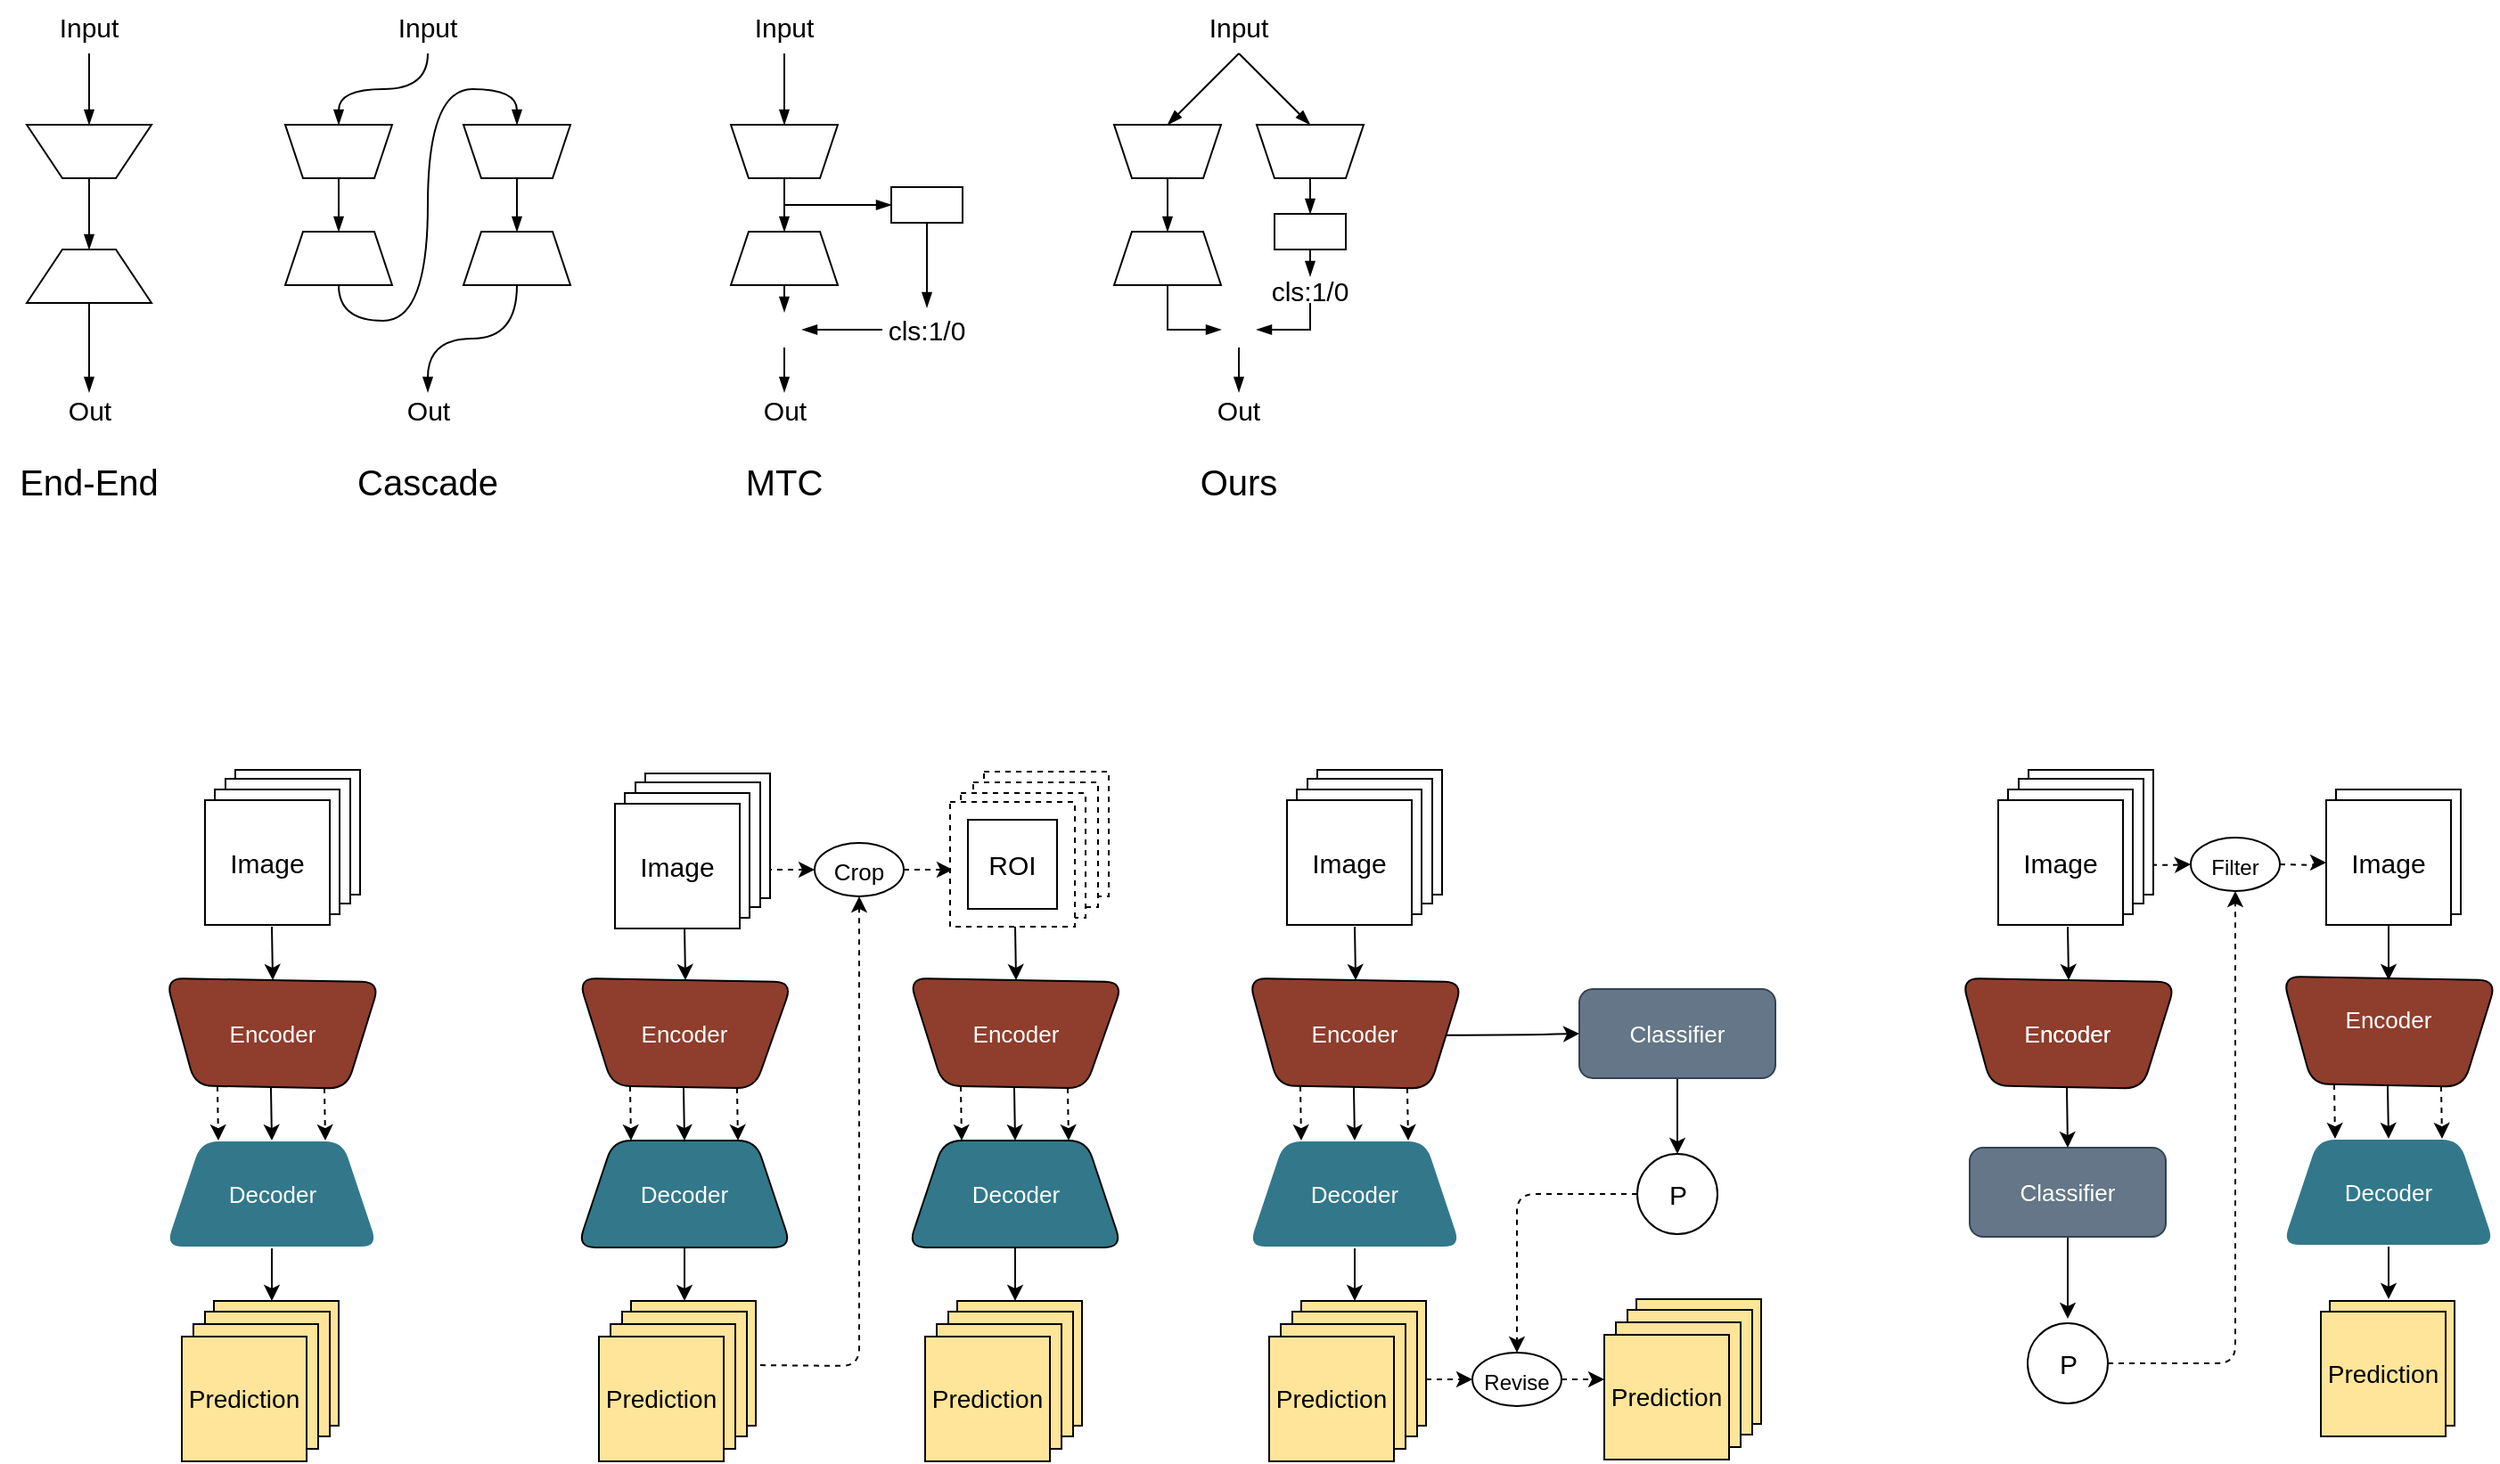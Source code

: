 <mxfile version="20.3.7" type="github">
  <diagram id="eC6o1y3V0MG1QcpFckKx" name="Page-1">
    <mxGraphModel dx="1583" dy="603" grid="1" gridSize="10" guides="1" tooltips="1" connect="1" arrows="1" fold="1" page="1" pageScale="1" pageWidth="827" pageHeight="1169" math="0" shadow="0">
      <root>
        <mxCell id="0" />
        <mxCell id="1" parent="0" />
        <mxCell id="biEdiNN_DH7vA-2YOj9z-54" style="edgeStyle=none;curved=1;rounded=0;orthogonalLoop=1;jettySize=auto;html=1;exitX=0.5;exitY=1;exitDx=0;exitDy=0;entryX=0.5;entryY=1;entryDx=0;entryDy=0;endArrow=blockThin;startSize=6;endSize=6;sourcePerimeterSpacing=8;targetPerimeterSpacing=8;endFill=1;" edge="1" parent="1" source="biEdiNN_DH7vA-2YOj9z-55" target="biEdiNN_DH7vA-2YOj9z-57">
          <mxGeometry relative="1" as="geometry" />
        </mxCell>
        <mxCell id="biEdiNN_DH7vA-2YOj9z-55" value="Input" style="rounded=0;whiteSpace=wrap;html=1;hachureGap=4;pointerEvents=0;fontSize=15;strokeColor=none;fillColor=none;" vertex="1" parent="1">
          <mxGeometry x="105" y="270" width="70" height="30" as="geometry" />
        </mxCell>
        <mxCell id="biEdiNN_DH7vA-2YOj9z-56" style="edgeStyle=none;curved=1;rounded=0;orthogonalLoop=1;jettySize=auto;html=1;exitX=0.5;exitY=0;exitDx=0;exitDy=0;entryX=0.5;entryY=0;entryDx=0;entryDy=0;endArrow=blockThin;endFill=1;startSize=6;endSize=6;sourcePerimeterSpacing=8;targetPerimeterSpacing=8;" edge="1" parent="1" source="biEdiNN_DH7vA-2YOj9z-57" target="biEdiNN_DH7vA-2YOj9z-59">
          <mxGeometry relative="1" as="geometry" />
        </mxCell>
        <mxCell id="biEdiNN_DH7vA-2YOj9z-57" value="" style="shape=trapezoid;perimeter=trapezoidPerimeter;whiteSpace=wrap;html=1;fixedSize=1;hachureGap=4;pointerEvents=0;rotation=-180;" vertex="1" parent="1">
          <mxGeometry x="105" y="340" width="70" height="30" as="geometry" />
        </mxCell>
        <mxCell id="biEdiNN_DH7vA-2YOj9z-58" style="edgeStyle=none;curved=1;rounded=0;orthogonalLoop=1;jettySize=auto;html=1;exitX=0.5;exitY=1;exitDx=0;exitDy=0;entryX=0.5;entryY=0;entryDx=0;entryDy=0;endArrow=blockThin;endFill=1;startSize=6;endSize=6;sourcePerimeterSpacing=8;targetPerimeterSpacing=8;" edge="1" parent="1" source="biEdiNN_DH7vA-2YOj9z-59" target="biEdiNN_DH7vA-2YOj9z-60">
          <mxGeometry relative="1" as="geometry" />
        </mxCell>
        <mxCell id="biEdiNN_DH7vA-2YOj9z-59" value="" style="shape=trapezoid;perimeter=trapezoidPerimeter;whiteSpace=wrap;html=1;fixedSize=1;hachureGap=4;pointerEvents=0;rotation=0;" vertex="1" parent="1">
          <mxGeometry x="105" y="410" width="70" height="30" as="geometry" />
        </mxCell>
        <mxCell id="biEdiNN_DH7vA-2YOj9z-60" value="Out" style="rounded=0;whiteSpace=wrap;html=1;hachureGap=4;pointerEvents=0;fontSize=15;strokeColor=none;fillColor=none;" vertex="1" parent="1">
          <mxGeometry x="112.5" y="490" width="55" height="20" as="geometry" />
        </mxCell>
        <mxCell id="biEdiNN_DH7vA-2YOj9z-61" style="edgeStyle=orthogonalEdgeStyle;curved=1;rounded=0;orthogonalLoop=1;jettySize=auto;html=1;exitX=0.5;exitY=1;exitDx=0;exitDy=0;entryX=0.5;entryY=1;entryDx=0;entryDy=0;endArrow=blockThin;endFill=1;startSize=6;endSize=6;sourcePerimeterSpacing=8;targetPerimeterSpacing=8;" edge="1" parent="1" source="biEdiNN_DH7vA-2YOj9z-62" target="biEdiNN_DH7vA-2YOj9z-100">
          <mxGeometry relative="1" as="geometry">
            <mxPoint x="282.5" y="340" as="targetPoint" />
          </mxGeometry>
        </mxCell>
        <mxCell id="biEdiNN_DH7vA-2YOj9z-62" value="Input" style="rounded=0;whiteSpace=wrap;html=1;hachureGap=4;pointerEvents=0;fontSize=15;fillColor=none;strokeColor=none;" vertex="1" parent="1">
          <mxGeometry x="295" y="270" width="70" height="30" as="geometry" />
        </mxCell>
        <mxCell id="biEdiNN_DH7vA-2YOj9z-63" style="edgeStyle=orthogonalEdgeStyle;rounded=0;orthogonalLoop=1;jettySize=auto;html=1;exitX=0.5;exitY=1;exitDx=0;exitDy=0;entryX=0.5;entryY=1;entryDx=0;entryDy=0;endArrow=blockThin;endFill=1;startSize=6;endSize=6;sourcePerimeterSpacing=8;targetPerimeterSpacing=8;curved=1;" edge="1" parent="1" source="biEdiNN_DH7vA-2YOj9z-101" target="biEdiNN_DH7vA-2YOj9z-103">
          <mxGeometry relative="1" as="geometry">
            <mxPoint x="280" y="430" as="sourcePoint" />
            <mxPoint x="380" y="340" as="targetPoint" />
            <Array as="points">
              <mxPoint x="280" y="450" />
              <mxPoint x="330" y="450" />
              <mxPoint x="330" y="320" />
              <mxPoint x="380" y="320" />
            </Array>
          </mxGeometry>
        </mxCell>
        <mxCell id="biEdiNN_DH7vA-2YOj9z-64" value="Out" style="rounded=0;whiteSpace=wrap;html=1;hachureGap=4;pointerEvents=0;fontSize=15;strokeColor=none;fillColor=none;" vertex="1" parent="1">
          <mxGeometry x="302.5" y="490" width="55" height="20" as="geometry" />
        </mxCell>
        <mxCell id="biEdiNN_DH7vA-2YOj9z-65" style="edgeStyle=none;rounded=0;orthogonalLoop=1;jettySize=auto;html=1;exitX=0.5;exitY=1;exitDx=0;exitDy=0;entryX=0.5;entryY=1;entryDx=0;entryDy=0;fontSize=15;endArrow=blockThin;endFill=1;startSize=6;endSize=6;sourcePerimeterSpacing=8;targetPerimeterSpacing=8;" edge="1" parent="1" source="biEdiNN_DH7vA-2YOj9z-66" target="biEdiNN_DH7vA-2YOj9z-96">
          <mxGeometry relative="1" as="geometry" />
        </mxCell>
        <mxCell id="biEdiNN_DH7vA-2YOj9z-66" value="Input" style="rounded=0;whiteSpace=wrap;html=1;hachureGap=4;pointerEvents=0;fontSize=15;fillColor=none;strokeColor=none;" vertex="1" parent="1">
          <mxGeometry x="495" y="270" width="70" height="30" as="geometry" />
        </mxCell>
        <mxCell id="biEdiNN_DH7vA-2YOj9z-67" value="Out" style="rounded=0;whiteSpace=wrap;html=1;hachureGap=4;pointerEvents=0;fontSize=15;strokeColor=none;fillColor=none;" vertex="1" parent="1">
          <mxGeometry x="507.5" y="490" width="45" height="20" as="geometry" />
        </mxCell>
        <mxCell id="biEdiNN_DH7vA-2YOj9z-68" style="edgeStyle=orthogonalEdgeStyle;rounded=0;orthogonalLoop=1;jettySize=auto;html=1;exitX=0.5;exitY=1;exitDx=0;exitDy=0;entryX=0.5;entryY=0;entryDx=0;entryDy=0;fontSize=15;endArrow=blockThin;endFill=1;startSize=6;endSize=6;sourcePerimeterSpacing=8;targetPerimeterSpacing=8;" edge="1" parent="1" source="biEdiNN_DH7vA-2YOj9z-69" target="biEdiNN_DH7vA-2YOj9z-91">
          <mxGeometry relative="1" as="geometry" />
        </mxCell>
        <mxCell id="biEdiNN_DH7vA-2YOj9z-69" value="" style="rounded=0;whiteSpace=wrap;html=1;hachureGap=4;pointerEvents=0;" vertex="1" parent="1">
          <mxGeometry x="590" y="375" width="40" height="20" as="geometry" />
        </mxCell>
        <mxCell id="biEdiNN_DH7vA-2YOj9z-70" style="rounded=0;orthogonalLoop=1;jettySize=auto;html=1;exitX=0.5;exitY=1;exitDx=0;exitDy=0;entryX=0.5;entryY=1;entryDx=0;entryDy=0;endArrow=blockThin;endFill=1;startSize=6;endSize=6;sourcePerimeterSpacing=8;targetPerimeterSpacing=8;" edge="1" parent="1" source="biEdiNN_DH7vA-2YOj9z-72" target="biEdiNN_DH7vA-2YOj9z-74">
          <mxGeometry relative="1" as="geometry" />
        </mxCell>
        <mxCell id="biEdiNN_DH7vA-2YOj9z-71" style="rounded=0;orthogonalLoop=1;jettySize=auto;html=1;exitX=0.5;exitY=1;exitDx=0;exitDy=0;entryX=0.5;entryY=1;entryDx=0;entryDy=0;endArrow=blockThin;endFill=1;startSize=6;endSize=6;sourcePerimeterSpacing=8;targetPerimeterSpacing=8;" edge="1" parent="1" source="biEdiNN_DH7vA-2YOj9z-72" target="biEdiNN_DH7vA-2YOj9z-78">
          <mxGeometry relative="1" as="geometry" />
        </mxCell>
        <mxCell id="biEdiNN_DH7vA-2YOj9z-72" value="Input" style="rounded=0;whiteSpace=wrap;html=1;hachureGap=4;pointerEvents=0;fontSize=15;fillColor=none;strokeColor=none;" vertex="1" parent="1">
          <mxGeometry x="750" y="270" width="70" height="30" as="geometry" />
        </mxCell>
        <mxCell id="biEdiNN_DH7vA-2YOj9z-73" style="edgeStyle=none;curved=1;rounded=0;orthogonalLoop=1;jettySize=auto;html=1;exitX=0.5;exitY=0;exitDx=0;exitDy=0;entryX=0.5;entryY=0;entryDx=0;entryDy=0;endArrow=blockThin;endFill=1;startSize=6;endSize=6;sourcePerimeterSpacing=8;targetPerimeterSpacing=8;" edge="1" parent="1" source="biEdiNN_DH7vA-2YOj9z-74" target="biEdiNN_DH7vA-2YOj9z-76">
          <mxGeometry relative="1" as="geometry" />
        </mxCell>
        <mxCell id="biEdiNN_DH7vA-2YOj9z-74" value="" style="shape=trapezoid;perimeter=trapezoidPerimeter;whiteSpace=wrap;html=1;fixedSize=1;hachureGap=4;pointerEvents=0;rotation=-180;size=10;" vertex="1" parent="1">
          <mxGeometry x="715" y="340" width="60" height="30" as="geometry" />
        </mxCell>
        <mxCell id="biEdiNN_DH7vA-2YOj9z-75" style="edgeStyle=orthogonalEdgeStyle;rounded=0;orthogonalLoop=1;jettySize=auto;html=1;exitX=0.5;exitY=1;exitDx=0;exitDy=0;entryX=0;entryY=0.5;entryDx=0;entryDy=0;endArrow=blockThin;endFill=1;startSize=6;endSize=6;sourcePerimeterSpacing=8;targetPerimeterSpacing=8;" edge="1" parent="1" source="biEdiNN_DH7vA-2YOj9z-76">
          <mxGeometry relative="1" as="geometry">
            <Array as="points">
              <mxPoint x="745" y="455" />
            </Array>
            <mxPoint x="775" y="455" as="targetPoint" />
          </mxGeometry>
        </mxCell>
        <mxCell id="biEdiNN_DH7vA-2YOj9z-76" value="" style="shape=trapezoid;perimeter=trapezoidPerimeter;whiteSpace=wrap;html=1;fixedSize=1;hachureGap=4;pointerEvents=0;rotation=0;size=10;" vertex="1" parent="1">
          <mxGeometry x="715" y="400" width="60" height="30" as="geometry" />
        </mxCell>
        <mxCell id="biEdiNN_DH7vA-2YOj9z-77" style="edgeStyle=orthogonalEdgeStyle;curved=1;rounded=0;orthogonalLoop=1;jettySize=auto;html=1;exitX=0.5;exitY=0;exitDx=0;exitDy=0;entryX=0.5;entryY=0;entryDx=0;entryDy=0;endArrow=blockThin;endFill=1;startSize=6;endSize=6;sourcePerimeterSpacing=8;targetPerimeterSpacing=8;" edge="1" parent="1" source="biEdiNN_DH7vA-2YOj9z-78" target="biEdiNN_DH7vA-2YOj9z-82">
          <mxGeometry relative="1" as="geometry" />
        </mxCell>
        <mxCell id="biEdiNN_DH7vA-2YOj9z-78" value="" style="shape=trapezoid;perimeter=trapezoidPerimeter;whiteSpace=wrap;html=1;fixedSize=1;hachureGap=4;pointerEvents=0;rotation=-180;size=10;" vertex="1" parent="1">
          <mxGeometry x="795" y="340" width="60" height="30" as="geometry" />
        </mxCell>
        <mxCell id="biEdiNN_DH7vA-2YOj9z-79" style="edgeStyle=orthogonalEdgeStyle;rounded=0;orthogonalLoop=1;jettySize=auto;html=1;exitX=0.5;exitY=1;exitDx=0;exitDy=0;entryX=0.5;entryY=0;entryDx=0;entryDy=0;endArrow=blockThin;endFill=1;startSize=6;endSize=6;sourcePerimeterSpacing=8;targetPerimeterSpacing=8;" edge="1" parent="1" target="biEdiNN_DH7vA-2YOj9z-67">
          <mxGeometry relative="1" as="geometry">
            <mxPoint x="530" y="465" as="sourcePoint" />
          </mxGeometry>
        </mxCell>
        <mxCell id="biEdiNN_DH7vA-2YOj9z-81" style="edgeStyle=orthogonalEdgeStyle;rounded=0;orthogonalLoop=1;jettySize=auto;html=1;exitX=0.5;exitY=1;exitDx=0;exitDy=0;entryX=0.5;entryY=0;entryDx=0;entryDy=0;fontSize=15;endArrow=blockThin;endFill=1;startSize=6;endSize=6;sourcePerimeterSpacing=8;targetPerimeterSpacing=8;" edge="1" parent="1" source="biEdiNN_DH7vA-2YOj9z-82" target="biEdiNN_DH7vA-2YOj9z-93">
          <mxGeometry relative="1" as="geometry" />
        </mxCell>
        <mxCell id="biEdiNN_DH7vA-2YOj9z-82" value="" style="rounded=0;whiteSpace=wrap;html=1;hachureGap=4;pointerEvents=0;" vertex="1" parent="1">
          <mxGeometry x="805" y="390" width="40" height="20" as="geometry" />
        </mxCell>
        <mxCell id="biEdiNN_DH7vA-2YOj9z-83" value="&lt;font style=&quot;font-size: 15px&quot;&gt;Out&lt;/font&gt;" style="rounded=0;whiteSpace=wrap;html=1;hachureGap=4;pointerEvents=0;strokeColor=none;fillColor=none;" vertex="1" parent="1">
          <mxGeometry x="760" y="490" width="50" height="20" as="geometry" />
        </mxCell>
        <mxCell id="biEdiNN_DH7vA-2YOj9z-84" style="edgeStyle=orthogonalEdgeStyle;rounded=0;orthogonalLoop=1;jettySize=auto;html=1;exitX=0.5;exitY=1;exitDx=0;exitDy=0;entryX=0.5;entryY=0;entryDx=0;entryDy=0;endArrow=blockThin;endFill=1;startSize=6;endSize=6;sourcePerimeterSpacing=8;targetPerimeterSpacing=8;" edge="1" parent="1" target="biEdiNN_DH7vA-2YOj9z-83">
          <mxGeometry relative="1" as="geometry">
            <mxPoint x="785" y="465" as="sourcePoint" />
          </mxGeometry>
        </mxCell>
        <mxCell id="biEdiNN_DH7vA-2YOj9z-86" value="Cascade" style="rounded=0;whiteSpace=wrap;html=1;hachureGap=4;pointerEvents=0;fontSize=20;align=center;verticalAlign=middle;fillColor=none;strokeColor=none;" vertex="1" parent="1">
          <mxGeometry x="280" y="530" width="100" height="20" as="geometry" />
        </mxCell>
        <mxCell id="biEdiNN_DH7vA-2YOj9z-87" value="End-End" style="rounded=0;whiteSpace=wrap;html=1;hachureGap=4;pointerEvents=0;fontSize=20;align=center;verticalAlign=middle;fillColor=none;strokeColor=none;" vertex="1" parent="1">
          <mxGeometry x="90" y="530" width="100" height="20" as="geometry" />
        </mxCell>
        <mxCell id="biEdiNN_DH7vA-2YOj9z-88" value="Ours" style="rounded=0;whiteSpace=wrap;html=1;hachureGap=4;pointerEvents=0;fontSize=20;align=center;verticalAlign=middle;fillColor=none;strokeColor=none;" vertex="1" parent="1">
          <mxGeometry x="735" y="530" width="100" height="20" as="geometry" />
        </mxCell>
        <mxCell id="biEdiNN_DH7vA-2YOj9z-89" value="MTC" style="rounded=0;whiteSpace=wrap;html=1;hachureGap=4;pointerEvents=0;fontSize=20;align=center;verticalAlign=middle;fillColor=none;strokeColor=none;" vertex="1" parent="1">
          <mxGeometry x="480" y="530" width="100" height="20" as="geometry" />
        </mxCell>
        <mxCell id="biEdiNN_DH7vA-2YOj9z-90" style="edgeStyle=orthogonalEdgeStyle;rounded=0;orthogonalLoop=1;jettySize=auto;html=1;exitX=0;exitY=0.5;exitDx=0;exitDy=0;entryX=1;entryY=0.5;entryDx=0;entryDy=0;fontSize=15;endArrow=blockThin;endFill=1;startSize=6;endSize=6;sourcePerimeterSpacing=8;targetPerimeterSpacing=8;" edge="1" parent="1" source="biEdiNN_DH7vA-2YOj9z-91">
          <mxGeometry relative="1" as="geometry">
            <mxPoint x="540" y="455" as="targetPoint" />
          </mxGeometry>
        </mxCell>
        <mxCell id="biEdiNN_DH7vA-2YOj9z-91" value="cls:1/0" style="rounded=0;whiteSpace=wrap;html=1;hachureGap=4;pointerEvents=0;strokeColor=none;fillColor=none;fontSize=15;" vertex="1" parent="1">
          <mxGeometry x="585" y="442.5" width="50" height="25" as="geometry" />
        </mxCell>
        <mxCell id="biEdiNN_DH7vA-2YOj9z-92" style="edgeStyle=orthogonalEdgeStyle;rounded=0;orthogonalLoop=1;jettySize=auto;html=1;exitX=0.5;exitY=1;exitDx=0;exitDy=0;entryX=1;entryY=0.5;entryDx=0;entryDy=0;fontSize=15;endArrow=blockThin;endFill=1;startSize=6;endSize=6;sourcePerimeterSpacing=8;targetPerimeterSpacing=8;" edge="1" parent="1" source="biEdiNN_DH7vA-2YOj9z-93">
          <mxGeometry relative="1" as="geometry">
            <Array as="points">
              <mxPoint x="825" y="455" />
            </Array>
            <mxPoint x="795" y="455" as="targetPoint" />
          </mxGeometry>
        </mxCell>
        <mxCell id="biEdiNN_DH7vA-2YOj9z-93" value="cls:1/0" style="rounded=0;whiteSpace=wrap;html=1;hachureGap=4;pointerEvents=0;strokeColor=none;fillColor=none;fontSize=15;" vertex="1" parent="1">
          <mxGeometry x="800" y="425" width="50" height="15" as="geometry" />
        </mxCell>
        <mxCell id="biEdiNN_DH7vA-2YOj9z-94" style="edgeStyle=none;rounded=0;orthogonalLoop=1;jettySize=auto;html=1;exitX=0.5;exitY=0;exitDx=0;exitDy=0;entryX=0.5;entryY=0;entryDx=0;entryDy=0;fontSize=15;endArrow=blockThin;endFill=1;startSize=6;endSize=6;sourcePerimeterSpacing=8;targetPerimeterSpacing=8;" edge="1" parent="1" source="biEdiNN_DH7vA-2YOj9z-96" target="biEdiNN_DH7vA-2YOj9z-98">
          <mxGeometry relative="1" as="geometry" />
        </mxCell>
        <mxCell id="biEdiNN_DH7vA-2YOj9z-95" style="edgeStyle=orthogonalEdgeStyle;rounded=0;orthogonalLoop=1;jettySize=auto;html=1;exitX=0.5;exitY=0;exitDx=0;exitDy=0;entryX=0;entryY=0.5;entryDx=0;entryDy=0;fontSize=15;endArrow=blockThin;endFill=1;startSize=6;endSize=6;sourcePerimeterSpacing=8;targetPerimeterSpacing=8;" edge="1" parent="1" source="biEdiNN_DH7vA-2YOj9z-96" target="biEdiNN_DH7vA-2YOj9z-69">
          <mxGeometry relative="1" as="geometry">
            <Array as="points">
              <mxPoint x="530" y="385" />
            </Array>
          </mxGeometry>
        </mxCell>
        <mxCell id="biEdiNN_DH7vA-2YOj9z-96" value="" style="shape=trapezoid;perimeter=trapezoidPerimeter;whiteSpace=wrap;html=1;fixedSize=1;hachureGap=4;pointerEvents=0;rotation=-180;size=10;" vertex="1" parent="1">
          <mxGeometry x="500" y="340" width="60" height="30" as="geometry" />
        </mxCell>
        <mxCell id="biEdiNN_DH7vA-2YOj9z-97" style="edgeStyle=none;rounded=0;orthogonalLoop=1;jettySize=auto;html=1;exitX=0.5;exitY=1;exitDx=0;exitDy=0;entryX=0.5;entryY=0;entryDx=0;entryDy=0;fontSize=15;endArrow=blockThin;endFill=1;startSize=6;endSize=6;sourcePerimeterSpacing=8;targetPerimeterSpacing=8;" edge="1" parent="1" source="biEdiNN_DH7vA-2YOj9z-98">
          <mxGeometry relative="1" as="geometry">
            <mxPoint x="530" y="445" as="targetPoint" />
          </mxGeometry>
        </mxCell>
        <mxCell id="biEdiNN_DH7vA-2YOj9z-98" value="" style="shape=trapezoid;perimeter=trapezoidPerimeter;whiteSpace=wrap;html=1;fixedSize=1;hachureGap=4;pointerEvents=0;rotation=0;size=10;" vertex="1" parent="1">
          <mxGeometry x="500" y="400" width="60" height="30" as="geometry" />
        </mxCell>
        <mxCell id="biEdiNN_DH7vA-2YOj9z-99" style="edgeStyle=orthogonalEdgeStyle;rounded=0;orthogonalLoop=1;jettySize=auto;html=1;exitX=0.5;exitY=0;exitDx=0;exitDy=0;entryX=0.5;entryY=0;entryDx=0;entryDy=0;fontSize=15;endArrow=blockThin;endFill=1;startSize=6;endSize=6;sourcePerimeterSpacing=8;targetPerimeterSpacing=8;" edge="1" parent="1" source="biEdiNN_DH7vA-2YOj9z-100" target="biEdiNN_DH7vA-2YOj9z-101">
          <mxGeometry relative="1" as="geometry" />
        </mxCell>
        <mxCell id="biEdiNN_DH7vA-2YOj9z-100" value="" style="shape=trapezoid;perimeter=trapezoidPerimeter;whiteSpace=wrap;html=1;fixedSize=1;hachureGap=4;pointerEvents=0;rotation=-180;size=10;" vertex="1" parent="1">
          <mxGeometry x="250" y="340" width="60" height="30" as="geometry" />
        </mxCell>
        <mxCell id="biEdiNN_DH7vA-2YOj9z-101" value="" style="shape=trapezoid;perimeter=trapezoidPerimeter;whiteSpace=wrap;html=1;fixedSize=1;hachureGap=4;pointerEvents=0;rotation=0;size=10;" vertex="1" parent="1">
          <mxGeometry x="250" y="400" width="60" height="30" as="geometry" />
        </mxCell>
        <mxCell id="biEdiNN_DH7vA-2YOj9z-102" style="edgeStyle=orthogonalEdgeStyle;rounded=0;orthogonalLoop=1;jettySize=auto;html=1;exitX=0.5;exitY=0;exitDx=0;exitDy=0;entryX=0.5;entryY=0;entryDx=0;entryDy=0;fontSize=15;endArrow=blockThin;endFill=1;startSize=6;endSize=6;sourcePerimeterSpacing=8;targetPerimeterSpacing=8;" edge="1" parent="1" source="biEdiNN_DH7vA-2YOj9z-103" target="biEdiNN_DH7vA-2YOj9z-105">
          <mxGeometry relative="1" as="geometry" />
        </mxCell>
        <mxCell id="biEdiNN_DH7vA-2YOj9z-103" value="" style="shape=trapezoid;perimeter=trapezoidPerimeter;whiteSpace=wrap;html=1;fixedSize=1;hachureGap=4;pointerEvents=0;rotation=-180;size=10;" vertex="1" parent="1">
          <mxGeometry x="350" y="340" width="60" height="30" as="geometry" />
        </mxCell>
        <mxCell id="biEdiNN_DH7vA-2YOj9z-104" style="edgeStyle=orthogonalEdgeStyle;rounded=0;orthogonalLoop=1;jettySize=auto;html=1;exitX=0.5;exitY=1;exitDx=0;exitDy=0;entryX=0.5;entryY=0;entryDx=0;entryDy=0;fontSize=15;endArrow=blockThin;endFill=1;startSize=6;endSize=6;sourcePerimeterSpacing=8;targetPerimeterSpacing=8;curved=1;" edge="1" parent="1" source="biEdiNN_DH7vA-2YOj9z-105" target="biEdiNN_DH7vA-2YOj9z-64">
          <mxGeometry relative="1" as="geometry" />
        </mxCell>
        <mxCell id="biEdiNN_DH7vA-2YOj9z-105" value="" style="shape=trapezoid;perimeter=trapezoidPerimeter;whiteSpace=wrap;html=1;fixedSize=1;hachureGap=4;pointerEvents=0;rotation=0;size=10;" vertex="1" parent="1">
          <mxGeometry x="350" y="400" width="60" height="30" as="geometry" />
        </mxCell>
        <mxCell id="biEdiNN_DH7vA-2YOj9z-115" style="edgeStyle=orthogonalEdgeStyle;rounded=0;orthogonalLoop=1;jettySize=auto;html=1;entryX=0.5;entryY=0;entryDx=0;entryDy=0;" edge="1" parent="1" source="biEdiNN_DH7vA-2YOj9z-106">
          <mxGeometry relative="1" as="geometry">
            <mxPoint x="242.5" y="1000" as="targetPoint" />
          </mxGeometry>
        </mxCell>
        <mxCell id="biEdiNN_DH7vA-2YOj9z-106" value="&lt;font color=&quot;#ffffff&quot; style=&quot;font-size: 13px;&quot;&gt;Decoder&lt;/font&gt;" style="shape=trapezoid;perimeter=trapezoidPerimeter;whiteSpace=wrap;html=1;fixedSize=1;fillColor=#32788A;strokeColor=#FFFFFF;fontSize=13;rounded=1;" vertex="1" parent="1">
          <mxGeometry x="182.5" y="910" width="120" height="60" as="geometry" />
        </mxCell>
        <mxCell id="biEdiNN_DH7vA-2YOj9z-112" style="edgeStyle=orthogonalEdgeStyle;rounded=0;orthogonalLoop=1;jettySize=auto;html=1;exitX=0.5;exitY=0;exitDx=0;exitDy=0;entryX=0.5;entryY=0;entryDx=0;entryDy=0;fontSize=13;" edge="1" parent="1" source="biEdiNN_DH7vA-2YOj9z-107" target="biEdiNN_DH7vA-2YOj9z-106">
          <mxGeometry relative="1" as="geometry" />
        </mxCell>
        <mxCell id="biEdiNN_DH7vA-2YOj9z-107" value="" style="shape=trapezoid;perimeter=trapezoidPerimeter;whiteSpace=wrap;html=1;fixedSize=1;rotation=-179;fillColor=#8F3D2C;size=17.5;fontSize=13;rounded=1;" vertex="1" parent="1">
          <mxGeometry x="182.5" y="820" width="120" height="60" as="geometry" />
        </mxCell>
        <mxCell id="biEdiNN_DH7vA-2YOj9z-114" style="edgeStyle=orthogonalEdgeStyle;rounded=0;orthogonalLoop=1;jettySize=auto;html=1;exitX=0.5;exitY=1;exitDx=0;exitDy=0;entryX=0.5;entryY=1;entryDx=0;entryDy=0;fontSize=13;" edge="1" parent="1" target="biEdiNN_DH7vA-2YOj9z-107">
          <mxGeometry relative="1" as="geometry">
            <mxPoint x="242.5" y="790" as="sourcePoint" />
          </mxGeometry>
        </mxCell>
        <mxCell id="biEdiNN_DH7vA-2YOj9z-116" value="" style="endArrow=classic;html=1;rounded=0;exitX=0.25;exitY=0;exitDx=0;exitDy=0;entryX=0.75;entryY=0;entryDx=0;entryDy=0;strokeColor=default;dashed=1;fontSize=13;" edge="1" parent="1" source="biEdiNN_DH7vA-2YOj9z-107" target="biEdiNN_DH7vA-2YOj9z-106">
          <mxGeometry width="50" height="50" relative="1" as="geometry">
            <mxPoint x="670" y="780" as="sourcePoint" />
            <mxPoint x="720" y="730" as="targetPoint" />
          </mxGeometry>
        </mxCell>
        <mxCell id="biEdiNN_DH7vA-2YOj9z-117" value="" style="endArrow=classic;html=1;rounded=0;exitX=0.75;exitY=0;exitDx=0;exitDy=0;entryX=0.25;entryY=0;entryDx=0;entryDy=0;dashed=1;fontSize=13;" edge="1" parent="1" source="biEdiNN_DH7vA-2YOj9z-107" target="biEdiNN_DH7vA-2YOj9z-106">
          <mxGeometry width="50" height="50" relative="1" as="geometry">
            <mxPoint x="610" y="810" as="sourcePoint" />
            <mxPoint x="660" y="760" as="targetPoint" />
          </mxGeometry>
        </mxCell>
        <mxCell id="biEdiNN_DH7vA-2YOj9z-118" style="edgeStyle=orthogonalEdgeStyle;rounded=0;orthogonalLoop=1;jettySize=auto;html=1;entryX=0.5;entryY=0;entryDx=0;entryDy=0;" edge="1" source="biEdiNN_DH7vA-2YOj9z-119" parent="1">
          <mxGeometry relative="1" as="geometry">
            <mxPoint x="474" y="1000" as="targetPoint" />
          </mxGeometry>
        </mxCell>
        <mxCell id="biEdiNN_DH7vA-2YOj9z-119" value="&lt;font color=&quot;#ffffff&quot; style=&quot;font-size: 13px;&quot;&gt;Decoder&lt;/font&gt;" style="shape=trapezoid;perimeter=trapezoidPerimeter;whiteSpace=wrap;html=1;fixedSize=1;fillColor=#32788A;fontSize=13;rounded=1;" vertex="1" parent="1">
          <mxGeometry x="414" y="910" width="120" height="60" as="geometry" />
        </mxCell>
        <mxCell id="biEdiNN_DH7vA-2YOj9z-120" style="edgeStyle=orthogonalEdgeStyle;rounded=0;orthogonalLoop=1;jettySize=auto;html=1;exitX=0.5;exitY=0;exitDx=0;exitDy=0;entryX=0.5;entryY=0;entryDx=0;entryDy=0;fontSize=13;" edge="1" source="biEdiNN_DH7vA-2YOj9z-121" target="biEdiNN_DH7vA-2YOj9z-119" parent="1">
          <mxGeometry relative="1" as="geometry" />
        </mxCell>
        <mxCell id="biEdiNN_DH7vA-2YOj9z-121" value="" style="shape=trapezoid;perimeter=trapezoidPerimeter;whiteSpace=wrap;html=1;fixedSize=1;rotation=-179;fillColor=#8F3D2C;fontSize=13;rounded=1;" vertex="1" parent="1">
          <mxGeometry x="414" y="820" width="120" height="60" as="geometry" />
        </mxCell>
        <mxCell id="biEdiNN_DH7vA-2YOj9z-122" style="edgeStyle=orthogonalEdgeStyle;rounded=0;orthogonalLoop=1;jettySize=auto;html=1;exitX=0.5;exitY=1;exitDx=0;exitDy=0;entryX=0.5;entryY=1;entryDx=0;entryDy=0;fontSize=13;" edge="1" target="biEdiNN_DH7vA-2YOj9z-121" parent="1">
          <mxGeometry relative="1" as="geometry">
            <mxPoint x="474" y="790" as="sourcePoint" />
          </mxGeometry>
        </mxCell>
        <mxCell id="biEdiNN_DH7vA-2YOj9z-230" value="" style="edgeStyle=orthogonalEdgeStyle;rounded=0;orthogonalLoop=1;jettySize=auto;html=1;dashed=1;strokeColor=default;fontSize=13;fontColor=#000000;startArrow=none;startFill=0;" edge="1" parent="1" target="biEdiNN_DH7vA-2YOj9z-226">
          <mxGeometry relative="1" as="geometry">
            <mxPoint x="520" y="758" as="sourcePoint" />
            <Array as="points">
              <mxPoint x="520" y="758" />
              <mxPoint x="520" y="758" />
            </Array>
          </mxGeometry>
        </mxCell>
        <mxCell id="biEdiNN_DH7vA-2YOj9z-234" style="edgeStyle=orthogonalEdgeStyle;rounded=1;orthogonalLoop=1;jettySize=auto;html=1;entryX=0.5;entryY=1;entryDx=0;entryDy=0;dashed=1;strokeColor=default;fontSize=13;fontColor=#000000;startArrow=none;startFill=0;exitX=1;exitY=0.5;exitDx=0;exitDy=0;" edge="1" parent="1" target="biEdiNN_DH7vA-2YOj9z-226">
          <mxGeometry relative="1" as="geometry">
            <mxPoint x="510.5" y="1036" as="sourcePoint" />
          </mxGeometry>
        </mxCell>
        <mxCell id="biEdiNN_DH7vA-2YOj9z-125" value="" style="endArrow=classic;html=1;rounded=0;exitX=0.25;exitY=0;exitDx=0;exitDy=0;entryX=0.75;entryY=0;entryDx=0;entryDy=0;strokeColor=default;dashed=1;fontSize=13;" edge="1" source="biEdiNN_DH7vA-2YOj9z-121" target="biEdiNN_DH7vA-2YOj9z-119" parent="1">
          <mxGeometry width="50" height="50" relative="1" as="geometry">
            <mxPoint x="901.5" y="780" as="sourcePoint" />
            <mxPoint x="951.5" y="730" as="targetPoint" />
          </mxGeometry>
        </mxCell>
        <mxCell id="biEdiNN_DH7vA-2YOj9z-126" value="" style="endArrow=classic;html=1;rounded=0;exitX=0.75;exitY=0;exitDx=0;exitDy=0;entryX=0.25;entryY=0;entryDx=0;entryDy=0;dashed=1;fontSize=13;" edge="1" source="biEdiNN_DH7vA-2YOj9z-121" target="biEdiNN_DH7vA-2YOj9z-119" parent="1">
          <mxGeometry width="50" height="50" relative="1" as="geometry">
            <mxPoint x="841.5" y="810" as="sourcePoint" />
            <mxPoint x="891.5" y="760" as="targetPoint" />
          </mxGeometry>
        </mxCell>
        <mxCell id="biEdiNN_DH7vA-2YOj9z-134" style="edgeStyle=orthogonalEdgeStyle;rounded=0;orthogonalLoop=1;jettySize=auto;html=1;entryX=0.5;entryY=0;entryDx=0;entryDy=0;" edge="1" source="biEdiNN_DH7vA-2YOj9z-135" parent="1">
          <mxGeometry relative="1" as="geometry">
            <mxPoint x="659.5" y="1000" as="targetPoint" />
          </mxGeometry>
        </mxCell>
        <mxCell id="biEdiNN_DH7vA-2YOj9z-135" value="&lt;font color=&quot;#ffffff&quot; style=&quot;font-size: 13px;&quot;&gt;Decoder&lt;/font&gt;" style="shape=trapezoid;perimeter=trapezoidPerimeter;whiteSpace=wrap;html=1;fixedSize=1;fillColor=#32788A;fontSize=13;rounded=1;" vertex="1" parent="1">
          <mxGeometry x="599.5" y="910" width="120" height="60" as="geometry" />
        </mxCell>
        <mxCell id="biEdiNN_DH7vA-2YOj9z-136" style="edgeStyle=orthogonalEdgeStyle;rounded=0;orthogonalLoop=1;jettySize=auto;html=1;exitX=0.5;exitY=0;exitDx=0;exitDy=0;entryX=0.5;entryY=0;entryDx=0;entryDy=0;fontSize=13;" edge="1" source="biEdiNN_DH7vA-2YOj9z-137" target="biEdiNN_DH7vA-2YOj9z-135" parent="1">
          <mxGeometry relative="1" as="geometry" />
        </mxCell>
        <mxCell id="biEdiNN_DH7vA-2YOj9z-137" value="" style="shape=trapezoid;perimeter=trapezoidPerimeter;whiteSpace=wrap;html=1;fixedSize=1;rotation=-179;fillColor=#8F3D2C;fontSize=13;rounded=1;" vertex="1" parent="1">
          <mxGeometry x="599.5" y="820" width="120" height="60" as="geometry" />
        </mxCell>
        <mxCell id="biEdiNN_DH7vA-2YOj9z-138" style="edgeStyle=orthogonalEdgeStyle;rounded=0;orthogonalLoop=1;jettySize=auto;html=1;exitX=0.5;exitY=1;exitDx=0;exitDy=0;entryX=0.5;entryY=1;entryDx=0;entryDy=0;fontSize=13;" edge="1" target="biEdiNN_DH7vA-2YOj9z-137" parent="1">
          <mxGeometry relative="1" as="geometry">
            <mxPoint x="659.5" y="790" as="sourcePoint" />
          </mxGeometry>
        </mxCell>
        <mxCell id="biEdiNN_DH7vA-2YOj9z-141" value="" style="endArrow=classic;html=1;rounded=0;exitX=0.25;exitY=0;exitDx=0;exitDy=0;entryX=0.75;entryY=0;entryDx=0;entryDy=0;strokeColor=default;dashed=1;fontSize=13;" edge="1" source="biEdiNN_DH7vA-2YOj9z-137" target="biEdiNN_DH7vA-2YOj9z-135" parent="1">
          <mxGeometry width="50" height="50" relative="1" as="geometry">
            <mxPoint x="1087" y="780" as="sourcePoint" />
            <mxPoint x="1137" y="730" as="targetPoint" />
          </mxGeometry>
        </mxCell>
        <mxCell id="biEdiNN_DH7vA-2YOj9z-142" value="" style="endArrow=classic;html=1;rounded=0;exitX=0.75;exitY=0;exitDx=0;exitDy=0;entryX=0.25;entryY=0;entryDx=0;entryDy=0;dashed=1;fontSize=13;" edge="1" source="biEdiNN_DH7vA-2YOj9z-137" target="biEdiNN_DH7vA-2YOj9z-135" parent="1">
          <mxGeometry width="50" height="50" relative="1" as="geometry">
            <mxPoint x="1027" y="810" as="sourcePoint" />
            <mxPoint x="1077" y="760" as="targetPoint" />
          </mxGeometry>
        </mxCell>
        <mxCell id="biEdiNN_DH7vA-2YOj9z-151" value="&lt;font style=&quot;font-size: 13px;&quot;&gt;Encoder&lt;/font&gt;" style="text;html=1;strokeColor=none;fillColor=none;align=center;verticalAlign=middle;whiteSpace=wrap;rounded=0;dashed=1;fontSize=13;fontColor=#FFFFFF;" vertex="1" parent="1">
          <mxGeometry x="212.5" y="835" width="60" height="30" as="geometry" />
        </mxCell>
        <mxCell id="biEdiNN_DH7vA-2YOj9z-152" value="&lt;font style=&quot;font-size: 13px;&quot;&gt;Encoder&lt;/font&gt;" style="text;html=1;strokeColor=none;fillColor=none;align=center;verticalAlign=middle;whiteSpace=wrap;rounded=0;dashed=1;fontSize=13;fontColor=#FFFFFF;" vertex="1" parent="1">
          <mxGeometry x="444" y="835" width="60" height="30" as="geometry" />
        </mxCell>
        <mxCell id="biEdiNN_DH7vA-2YOj9z-153" value="&lt;font style=&quot;font-size: 13px;&quot;&gt;Encoder&lt;/font&gt;" style="text;html=1;strokeColor=none;fillColor=none;align=center;verticalAlign=middle;whiteSpace=wrap;rounded=0;dashed=1;fontSize=13;fontColor=#FFFFFF;" vertex="1" parent="1">
          <mxGeometry x="629.5" y="835" width="60" height="30" as="geometry" />
        </mxCell>
        <mxCell id="biEdiNN_DH7vA-2YOj9z-156" style="edgeStyle=orthogonalEdgeStyle;rounded=0;orthogonalLoop=1;jettySize=auto;html=1;entryX=0.5;entryY=0;entryDx=0;entryDy=0;" edge="1" source="biEdiNN_DH7vA-2YOj9z-157" parent="1">
          <mxGeometry relative="1" as="geometry">
            <mxPoint x="850" y="1000" as="targetPoint" />
          </mxGeometry>
        </mxCell>
        <mxCell id="biEdiNN_DH7vA-2YOj9z-157" value="&lt;font color=&quot;#ffffff&quot; style=&quot;font-size: 13px;&quot;&gt;Decoder&lt;/font&gt;" style="shape=trapezoid;perimeter=trapezoidPerimeter;whiteSpace=wrap;html=1;fixedSize=1;fillColor=#32788A;strokeColor=#FFFFFF;fontSize=13;rounded=1;" vertex="1" parent="1">
          <mxGeometry x="790" y="910" width="120" height="60" as="geometry" />
        </mxCell>
        <mxCell id="biEdiNN_DH7vA-2YOj9z-158" style="edgeStyle=orthogonalEdgeStyle;rounded=0;orthogonalLoop=1;jettySize=auto;html=1;exitX=0.5;exitY=0;exitDx=0;exitDy=0;entryX=0.5;entryY=0;entryDx=0;entryDy=0;fontSize=13;" edge="1" source="biEdiNN_DH7vA-2YOj9z-159" target="biEdiNN_DH7vA-2YOj9z-157" parent="1">
          <mxGeometry relative="1" as="geometry" />
        </mxCell>
        <mxCell id="biEdiNN_DH7vA-2YOj9z-170" style="edgeStyle=orthogonalEdgeStyle;curved=1;rounded=0;orthogonalLoop=1;jettySize=auto;html=1;exitX=0;exitY=0.5;exitDx=0;exitDy=0;entryX=0;entryY=0.5;entryDx=0;entryDy=0;strokeColor=default;fontSize=13;fontColor=#FFFFFF;startArrow=none;startFill=0;" edge="1" parent="1" source="biEdiNN_DH7vA-2YOj9z-159" target="biEdiNN_DH7vA-2YOj9z-169">
          <mxGeometry relative="1" as="geometry" />
        </mxCell>
        <mxCell id="biEdiNN_DH7vA-2YOj9z-159" value="" style="shape=trapezoid;perimeter=trapezoidPerimeter;whiteSpace=wrap;html=1;fixedSize=1;rotation=-179;fillColor=#8F3D2C;size=17.5;fontSize=13;rounded=1;" vertex="1" parent="1">
          <mxGeometry x="790" y="820" width="120" height="60" as="geometry" />
        </mxCell>
        <mxCell id="biEdiNN_DH7vA-2YOj9z-160" style="edgeStyle=orthogonalEdgeStyle;rounded=0;orthogonalLoop=1;jettySize=auto;html=1;exitX=0.5;exitY=1;exitDx=0;exitDy=0;entryX=0.5;entryY=1;entryDx=0;entryDy=0;fontSize=13;" edge="1" target="biEdiNN_DH7vA-2YOj9z-159" parent="1">
          <mxGeometry relative="1" as="geometry">
            <mxPoint x="850" y="790" as="sourcePoint" />
          </mxGeometry>
        </mxCell>
        <mxCell id="biEdiNN_DH7vA-2YOj9z-163" value="" style="endArrow=classic;html=1;rounded=0;exitX=0.25;exitY=0;exitDx=0;exitDy=0;entryX=0.75;entryY=0;entryDx=0;entryDy=0;strokeColor=default;dashed=1;fontSize=13;" edge="1" source="biEdiNN_DH7vA-2YOj9z-159" target="biEdiNN_DH7vA-2YOj9z-157" parent="1">
          <mxGeometry width="50" height="50" relative="1" as="geometry">
            <mxPoint x="1277.5" y="780" as="sourcePoint" />
            <mxPoint x="1327.5" y="730" as="targetPoint" />
          </mxGeometry>
        </mxCell>
        <mxCell id="biEdiNN_DH7vA-2YOj9z-164" value="" style="endArrow=classic;html=1;rounded=0;exitX=0.75;exitY=0;exitDx=0;exitDy=0;entryX=0.25;entryY=0;entryDx=0;entryDy=0;dashed=1;fontSize=13;" edge="1" source="biEdiNN_DH7vA-2YOj9z-159" target="biEdiNN_DH7vA-2YOj9z-157" parent="1">
          <mxGeometry width="50" height="50" relative="1" as="geometry">
            <mxPoint x="1217.5" y="810" as="sourcePoint" />
            <mxPoint x="1267.5" y="760" as="targetPoint" />
          </mxGeometry>
        </mxCell>
        <mxCell id="biEdiNN_DH7vA-2YOj9z-165" value="&lt;font style=&quot;font-size: 13px;&quot;&gt;Encoder&lt;/font&gt;" style="text;html=1;strokeColor=none;fillColor=none;align=center;verticalAlign=middle;whiteSpace=wrap;rounded=0;dashed=1;fontSize=13;fontColor=#FFFFFF;" vertex="1" parent="1">
          <mxGeometry x="820" y="835" width="60" height="30" as="geometry" />
        </mxCell>
        <mxCell id="biEdiNN_DH7vA-2YOj9z-173" style="edgeStyle=orthogonalEdgeStyle;curved=1;rounded=0;orthogonalLoop=1;jettySize=auto;html=1;exitX=0.5;exitY=1;exitDx=0;exitDy=0;entryX=0.5;entryY=0;entryDx=0;entryDy=0;strokeColor=default;fontSize=13;fontColor=#FFFFFF;startArrow=none;startFill=0;" edge="1" parent="1" source="biEdiNN_DH7vA-2YOj9z-169" target="biEdiNN_DH7vA-2YOj9z-172">
          <mxGeometry relative="1" as="geometry" />
        </mxCell>
        <mxCell id="biEdiNN_DH7vA-2YOj9z-169" value="Classifier" style="rounded=1;whiteSpace=wrap;html=1;strokeColor=#314354;fontSize=13;fontColor=#ffffff;fillColor=#647687;" vertex="1" parent="1">
          <mxGeometry x="976" y="825" width="110" height="50" as="geometry" />
        </mxCell>
        <mxCell id="biEdiNN_DH7vA-2YOj9z-238" style="edgeStyle=orthogonalEdgeStyle;rounded=1;orthogonalLoop=1;jettySize=auto;html=1;exitX=0;exitY=0.5;exitDx=0;exitDy=0;dashed=1;strokeColor=default;fontSize=13;fontColor=#000000;startArrow=none;startFill=0;" edge="1" parent="1" source="biEdiNN_DH7vA-2YOj9z-172" target="biEdiNN_DH7vA-2YOj9z-227">
          <mxGeometry relative="1" as="geometry" />
        </mxCell>
        <mxCell id="biEdiNN_DH7vA-2YOj9z-172" value="&lt;font style=&quot;font-size: 15px;&quot; color=&quot;#000000&quot;&gt;P&lt;/font&gt;" style="ellipse;whiteSpace=wrap;html=1;aspect=fixed;strokeColor=#000000;fontSize=13;fontColor=#FFFFFF;fillColor=#FFFFFF;" vertex="1" parent="1">
          <mxGeometry x="1008.5" y="917.5" width="45" height="45" as="geometry" />
        </mxCell>
        <mxCell id="biEdiNN_DH7vA-2YOj9z-181" style="edgeStyle=orthogonalEdgeStyle;rounded=0;orthogonalLoop=1;jettySize=auto;html=1;entryX=0.5;entryY=0;entryDx=0;entryDy=0;" edge="1" source="biEdiNN_DH7vA-2YOj9z-182" parent="1">
          <mxGeometry relative="1" as="geometry">
            <mxPoint x="1430" y="999" as="targetPoint" />
          </mxGeometry>
        </mxCell>
        <mxCell id="biEdiNN_DH7vA-2YOj9z-182" value="&lt;font color=&quot;#ffffff&quot; style=&quot;font-size: 13px;&quot;&gt;Decoder&lt;/font&gt;" style="shape=trapezoid;perimeter=trapezoidPerimeter;whiteSpace=wrap;html=1;fixedSize=1;fillColor=#32788A;strokeColor=#FFFFFF;fontSize=13;rounded=1;" vertex="1" parent="1">
          <mxGeometry x="1370" y="909" width="120" height="60" as="geometry" />
        </mxCell>
        <mxCell id="biEdiNN_DH7vA-2YOj9z-183" style="edgeStyle=orthogonalEdgeStyle;rounded=0;orthogonalLoop=1;jettySize=auto;html=1;exitX=0.5;exitY=0;exitDx=0;exitDy=0;entryX=0.5;entryY=0;entryDx=0;entryDy=0;fontSize=13;" edge="1" source="biEdiNN_DH7vA-2YOj9z-185" target="biEdiNN_DH7vA-2YOj9z-182" parent="1">
          <mxGeometry relative="1" as="geometry" />
        </mxCell>
        <mxCell id="biEdiNN_DH7vA-2YOj9z-185" value="" style="shape=trapezoid;perimeter=trapezoidPerimeter;whiteSpace=wrap;html=1;fixedSize=1;rotation=-179;fillColor=#8F3D2C;size=17.5;fontSize=13;shadow=0;rounded=1;" vertex="1" parent="1">
          <mxGeometry x="1370" y="819" width="120" height="60" as="geometry" />
        </mxCell>
        <mxCell id="biEdiNN_DH7vA-2YOj9z-186" style="edgeStyle=orthogonalEdgeStyle;rounded=0;orthogonalLoop=1;jettySize=auto;html=1;exitX=0.5;exitY=1;exitDx=0;exitDy=0;entryX=0.5;entryY=1;entryDx=0;entryDy=0;fontSize=13;" edge="1" parent="1">
          <mxGeometry relative="1" as="geometry">
            <mxPoint x="1250" y="790" as="sourcePoint" />
            <mxPoint x="1250.524" y="820.005" as="targetPoint" />
          </mxGeometry>
        </mxCell>
        <mxCell id="biEdiNN_DH7vA-2YOj9z-241" value="" style="edgeStyle=orthogonalEdgeStyle;rounded=1;orthogonalLoop=1;jettySize=auto;html=1;dashed=1;strokeColor=default;fontSize=13;fontColor=#000000;startArrow=none;startFill=0;" edge="1" parent="1" target="biEdiNN_DH7vA-2YOj9z-228">
          <mxGeometry relative="1" as="geometry">
            <mxPoint x="1285" y="755" as="sourcePoint" />
          </mxGeometry>
        </mxCell>
        <mxCell id="biEdiNN_DH7vA-2YOj9z-191" value="" style="endArrow=classic;html=1;rounded=0;exitX=0.25;exitY=0;exitDx=0;exitDy=0;entryX=0.75;entryY=0;entryDx=0;entryDy=0;strokeColor=default;dashed=1;fontSize=13;" edge="1" source="biEdiNN_DH7vA-2YOj9z-185" target="biEdiNN_DH7vA-2YOj9z-182" parent="1">
          <mxGeometry width="50" height="50" relative="1" as="geometry">
            <mxPoint x="1857.5" y="779" as="sourcePoint" />
            <mxPoint x="1907.5" y="729" as="targetPoint" />
          </mxGeometry>
        </mxCell>
        <mxCell id="biEdiNN_DH7vA-2YOj9z-192" value="" style="endArrow=classic;html=1;rounded=0;exitX=0.75;exitY=0;exitDx=0;exitDy=0;entryX=0.25;entryY=0;entryDx=0;entryDy=0;dashed=1;fontSize=13;" edge="1" source="biEdiNN_DH7vA-2YOj9z-185" target="biEdiNN_DH7vA-2YOj9z-182" parent="1">
          <mxGeometry width="50" height="50" relative="1" as="geometry">
            <mxPoint x="1797.5" y="809" as="sourcePoint" />
            <mxPoint x="1847.5" y="759" as="targetPoint" />
          </mxGeometry>
        </mxCell>
        <mxCell id="biEdiNN_DH7vA-2YOj9z-193" value="&lt;font style=&quot;font-size: 13px;&quot;&gt;Encoder&lt;/font&gt;" style="text;html=1;strokeColor=none;fillColor=none;align=center;verticalAlign=middle;whiteSpace=wrap;rounded=1;dashed=1;fontSize=13;fontColor=#FFFFFF;" vertex="1" parent="1">
          <mxGeometry x="1400" y="820" width="60" height="44" as="geometry" />
        </mxCell>
        <mxCell id="biEdiNN_DH7vA-2YOj9z-207" style="edgeStyle=orthogonalEdgeStyle;curved=1;rounded=0;orthogonalLoop=1;jettySize=auto;html=1;strokeColor=default;fontSize=13;fontColor=#000000;startArrow=none;startFill=0;" edge="1" parent="1" source="biEdiNN_DH7vA-2YOj9z-195">
          <mxGeometry relative="1" as="geometry">
            <mxPoint x="1250" y="1010" as="targetPoint" />
          </mxGeometry>
        </mxCell>
        <mxCell id="biEdiNN_DH7vA-2YOj9z-195" value="Classifier" style="rounded=1;whiteSpace=wrap;html=1;strokeColor=#314354;fontSize=13;fontColor=#ffffff;fillColor=#647687;glass=0;" vertex="1" parent="1">
          <mxGeometry x="1195" y="914" width="110" height="50" as="geometry" />
        </mxCell>
        <mxCell id="biEdiNN_DH7vA-2YOj9z-206" style="edgeStyle=orthogonalEdgeStyle;curved=1;rounded=0;orthogonalLoop=1;jettySize=auto;html=1;exitX=0.5;exitY=0;exitDx=0;exitDy=0;strokeColor=default;fontSize=13;fontColor=#000000;startArrow=none;startFill=0;entryX=0.5;entryY=0;entryDx=0;entryDy=0;" edge="1" parent="1" source="biEdiNN_DH7vA-2YOj9z-204" target="biEdiNN_DH7vA-2YOj9z-195">
          <mxGeometry relative="1" as="geometry">
            <mxPoint x="1249.571" y="920" as="targetPoint" />
          </mxGeometry>
        </mxCell>
        <mxCell id="biEdiNN_DH7vA-2YOj9z-204" value="" style="shape=trapezoid;perimeter=trapezoidPerimeter;whiteSpace=wrap;html=1;fixedSize=1;rotation=-179;fillColor=#8F3D2C;size=17.5;fontSize=13;shadow=0;rounded=1;" vertex="1" parent="1">
          <mxGeometry x="1190" y="820" width="120" height="60" as="geometry" />
        </mxCell>
        <mxCell id="biEdiNN_DH7vA-2YOj9z-205" value="&lt;font style=&quot;font-size: 13px;&quot;&gt;Encoder&lt;/font&gt;" style="text;html=1;strokeColor=none;fillColor=none;align=center;verticalAlign=middle;whiteSpace=wrap;rounded=0;dashed=1;fontSize=13;fontColor=#FFFFFF;" vertex="1" parent="1">
          <mxGeometry x="1220" y="835" width="60" height="30" as="geometry" />
        </mxCell>
        <mxCell id="biEdiNN_DH7vA-2YOj9z-243" style="edgeStyle=orthogonalEdgeStyle;rounded=1;orthogonalLoop=1;jettySize=auto;html=1;entryX=0.5;entryY=1;entryDx=0;entryDy=0;dashed=1;strokeColor=default;fontSize=13;fontColor=#000000;startArrow=none;startFill=0;" edge="1" parent="1" source="biEdiNN_DH7vA-2YOj9z-223" target="biEdiNN_DH7vA-2YOj9z-228">
          <mxGeometry relative="1" as="geometry" />
        </mxCell>
        <mxCell id="biEdiNN_DH7vA-2YOj9z-223" value="&lt;font style=&quot;font-size: 15px;&quot; color=&quot;#000000&quot;&gt;P&lt;/font&gt;" style="ellipse;whiteSpace=wrap;html=1;aspect=fixed;strokeColor=#000000;fontSize=13;fontColor=#FFFFFF;fillColor=#FFFFFF;" vertex="1" parent="1">
          <mxGeometry x="1227.5" y="1012.5" width="45" height="45" as="geometry" />
        </mxCell>
        <mxCell id="biEdiNN_DH7vA-2YOj9z-231" value="" style="edgeStyle=orthogonalEdgeStyle;rounded=0;orthogonalLoop=1;jettySize=auto;html=1;dashed=1;strokeColor=default;fontSize=13;fontColor=#000000;startArrow=none;startFill=0;entryX=0;entryY=0.5;entryDx=0;entryDy=0;" edge="1" parent="1" source="biEdiNN_DH7vA-2YOj9z-226">
          <mxGeometry relative="1" as="geometry">
            <mxPoint x="624.5" y="758" as="targetPoint" />
          </mxGeometry>
        </mxCell>
        <mxCell id="biEdiNN_DH7vA-2YOj9z-226" value="&lt;font style=&quot;font-size: 13px;&quot;&gt;Crop&lt;/font&gt;" style="ellipse;whiteSpace=wrap;html=1;rounded=1;shadow=0;glass=0;sketch=0;strokeColor=#000000;fontSize=15;fontColor=#000000;fillColor=#FFFFFF;" vertex="1" parent="1">
          <mxGeometry x="547" y="743" width="50" height="30" as="geometry" />
        </mxCell>
        <mxCell id="biEdiNN_DH7vA-2YOj9z-227" value="&lt;font style=&quot;font-size: 12px;&quot;&gt;Revise&lt;/font&gt;" style="ellipse;whiteSpace=wrap;html=1;rounded=1;shadow=0;glass=0;sketch=0;strokeColor=#000000;fontSize=15;fontColor=#000000;fillColor=#FFFFFF;" vertex="1" parent="1">
          <mxGeometry x="916" y="1029" width="50" height="30" as="geometry" />
        </mxCell>
        <mxCell id="biEdiNN_DH7vA-2YOj9z-322" value="" style="edgeStyle=orthogonalEdgeStyle;rounded=1;orthogonalLoop=1;jettySize=auto;html=1;dashed=1;strokeColor=default;fontSize=13;fontColor=#000000;startArrow=none;startFill=0;" edge="1" parent="1" target="biEdiNN_DH7vA-2YOj9z-321">
          <mxGeometry relative="1" as="geometry">
            <mxPoint x="1369" y="755" as="sourcePoint" />
          </mxGeometry>
        </mxCell>
        <mxCell id="biEdiNN_DH7vA-2YOj9z-228" value="&lt;font style=&quot;font-size: 12px;&quot;&gt;Filter&lt;/font&gt;" style="ellipse;whiteSpace=wrap;html=1;rounded=1;shadow=0;glass=0;sketch=0;strokeColor=#000000;fontSize=15;fontColor=#000000;fillColor=#FFFFFF;" vertex="1" parent="1">
          <mxGeometry x="1319" y="740" width="50" height="30" as="geometry" />
        </mxCell>
        <mxCell id="biEdiNN_DH7vA-2YOj9z-249" value="" style="group" vertex="1" connectable="0" parent="1">
          <mxGeometry x="205" y="702" width="87" height="87" as="geometry" />
        </mxCell>
        <mxCell id="biEdiNN_DH7vA-2YOj9z-245" value="Image" style="whiteSpace=wrap;html=1;aspect=fixed;fillColor=#FFFFFF;fontSize=15;" vertex="1" parent="biEdiNN_DH7vA-2YOj9z-249">
          <mxGeometry x="17" width="70" height="70" as="geometry" />
        </mxCell>
        <mxCell id="biEdiNN_DH7vA-2YOj9z-246" value="Image" style="whiteSpace=wrap;html=1;aspect=fixed;fillColor=#FFFFFF;fontSize=15;" vertex="1" parent="biEdiNN_DH7vA-2YOj9z-249">
          <mxGeometry x="11.5" y="5" width="70" height="70" as="geometry" />
        </mxCell>
        <mxCell id="biEdiNN_DH7vA-2YOj9z-247" value="Image" style="whiteSpace=wrap;html=1;aspect=fixed;fillColor=#FFFFFF;fontSize=15;" vertex="1" parent="biEdiNN_DH7vA-2YOj9z-249">
          <mxGeometry x="5.5" y="11" width="70" height="70" as="geometry" />
        </mxCell>
        <mxCell id="biEdiNN_DH7vA-2YOj9z-248" value="Image" style="whiteSpace=wrap;html=1;aspect=fixed;fillColor=#FFFFFF;fontSize=15;" vertex="1" parent="biEdiNN_DH7vA-2YOj9z-249">
          <mxGeometry y="17" width="70" height="70" as="geometry" />
        </mxCell>
        <mxCell id="biEdiNN_DH7vA-2YOj9z-254" value="" style="group" vertex="1" connectable="0" parent="1">
          <mxGeometry x="192" y="1000" width="88" height="90" as="geometry" />
        </mxCell>
        <mxCell id="biEdiNN_DH7vA-2YOj9z-251" value="" style="whiteSpace=wrap;html=1;aspect=fixed;fillColor=#FFE599;fontSize=14;" vertex="1" parent="biEdiNN_DH7vA-2YOj9z-254">
          <mxGeometry x="18" width="70" height="70" as="geometry" />
        </mxCell>
        <mxCell id="biEdiNN_DH7vA-2YOj9z-252" value="" style="whiteSpace=wrap;html=1;aspect=fixed;fillColor=#FFE599;fontSize=14;" vertex="1" parent="biEdiNN_DH7vA-2YOj9z-254">
          <mxGeometry x="13" y="6" width="70" height="70" as="geometry" />
        </mxCell>
        <mxCell id="biEdiNN_DH7vA-2YOj9z-253" value="" style="whiteSpace=wrap;html=1;aspect=fixed;fillColor=#FFE599;fontSize=14;" vertex="1" parent="biEdiNN_DH7vA-2YOj9z-254">
          <mxGeometry x="6.5" y="13" width="70" height="70" as="geometry" />
        </mxCell>
        <mxCell id="biEdiNN_DH7vA-2YOj9z-250" value="Prediction" style="whiteSpace=wrap;html=1;aspect=fixed;fillColor=#FFE599;fontSize=14;" vertex="1" parent="biEdiNN_DH7vA-2YOj9z-254">
          <mxGeometry y="20" width="70" height="70" as="geometry" />
        </mxCell>
        <mxCell id="biEdiNN_DH7vA-2YOj9z-259" value="" style="group" vertex="1" connectable="0" parent="1">
          <mxGeometry x="642" y="703" width="70" height="92" as="geometry" />
        </mxCell>
        <mxCell id="biEdiNN_DH7vA-2YOj9z-257" value="" style="whiteSpace=wrap;html=1;aspect=fixed;fillColor=#FFFFFF;fontSize=15;dashed=1;" vertex="1" parent="biEdiNN_DH7vA-2YOj9z-259">
          <mxGeometry width="70" height="70" as="geometry" />
        </mxCell>
        <mxCell id="biEdiNN_DH7vA-2YOj9z-258" value="ROI" style="whiteSpace=wrap;html=1;aspect=fixed;fillColor=#FFFFFF;fontSize=15;" vertex="1" parent="biEdiNN_DH7vA-2YOj9z-259">
          <mxGeometry x="10" y="10" width="50" height="50" as="geometry" />
        </mxCell>
        <mxCell id="biEdiNN_DH7vA-2YOj9z-263" value="" style="group" vertex="1" connectable="0" parent="biEdiNN_DH7vA-2YOj9z-259">
          <mxGeometry x="-6" y="6" width="70" height="86" as="geometry" />
        </mxCell>
        <mxCell id="biEdiNN_DH7vA-2YOj9z-264" value="" style="whiteSpace=wrap;html=1;aspect=fixed;fillColor=#FFFFFF;fontSize=15;dashed=1;" vertex="1" parent="biEdiNN_DH7vA-2YOj9z-263">
          <mxGeometry width="70" height="70" as="geometry" />
        </mxCell>
        <mxCell id="biEdiNN_DH7vA-2YOj9z-265" value="ROI" style="whiteSpace=wrap;html=1;aspect=fixed;fillColor=#FFFFFF;fontSize=15;" vertex="1" parent="biEdiNN_DH7vA-2YOj9z-263">
          <mxGeometry x="10" y="10" width="50" height="50" as="geometry" />
        </mxCell>
        <mxCell id="biEdiNN_DH7vA-2YOj9z-260" value="" style="group" vertex="1" connectable="0" parent="biEdiNN_DH7vA-2YOj9z-263">
          <mxGeometry x="-7" y="6" width="70" height="80" as="geometry" />
        </mxCell>
        <mxCell id="biEdiNN_DH7vA-2YOj9z-261" value="" style="whiteSpace=wrap;html=1;aspect=fixed;fillColor=#FFFFFF;fontSize=15;dashed=1;" vertex="1" parent="biEdiNN_DH7vA-2YOj9z-260">
          <mxGeometry width="70" height="70" as="geometry" />
        </mxCell>
        <mxCell id="biEdiNN_DH7vA-2YOj9z-262" value="ROI" style="whiteSpace=wrap;html=1;aspect=fixed;fillColor=#FFFFFF;fontSize=15;" vertex="1" parent="biEdiNN_DH7vA-2YOj9z-260">
          <mxGeometry x="10" y="10" width="50" height="50" as="geometry" />
        </mxCell>
        <mxCell id="biEdiNN_DH7vA-2YOj9z-266" value="" style="group" vertex="1" connectable="0" parent="biEdiNN_DH7vA-2YOj9z-260">
          <mxGeometry x="-6" y="5" width="70" height="70" as="geometry" />
        </mxCell>
        <mxCell id="biEdiNN_DH7vA-2YOj9z-267" value="" style="whiteSpace=wrap;html=1;aspect=fixed;fillColor=#FFFFFF;fontSize=15;dashed=1;" vertex="1" parent="biEdiNN_DH7vA-2YOj9z-266">
          <mxGeometry width="70" height="70" as="geometry" />
        </mxCell>
        <mxCell id="biEdiNN_DH7vA-2YOj9z-268" value="ROI" style="whiteSpace=wrap;html=1;aspect=fixed;fillColor=#FFFFFF;fontSize=15;" vertex="1" parent="biEdiNN_DH7vA-2YOj9z-266">
          <mxGeometry x="10" y="10" width="50" height="50" as="geometry" />
        </mxCell>
        <mxCell id="biEdiNN_DH7vA-2YOj9z-269" value="" style="group" vertex="1" connectable="0" parent="1">
          <mxGeometry x="435" y="704" width="87" height="87" as="geometry" />
        </mxCell>
        <mxCell id="biEdiNN_DH7vA-2YOj9z-270" value="Image" style="whiteSpace=wrap;html=1;aspect=fixed;fillColor=#FFFFFF;fontSize=15;" vertex="1" parent="biEdiNN_DH7vA-2YOj9z-269">
          <mxGeometry x="17" width="70" height="70" as="geometry" />
        </mxCell>
        <mxCell id="biEdiNN_DH7vA-2YOj9z-271" value="Image" style="whiteSpace=wrap;html=1;aspect=fixed;fillColor=#FFFFFF;fontSize=15;" vertex="1" parent="biEdiNN_DH7vA-2YOj9z-269">
          <mxGeometry x="11.5" y="5" width="70" height="70" as="geometry" />
        </mxCell>
        <mxCell id="biEdiNN_DH7vA-2YOj9z-272" value="Image" style="whiteSpace=wrap;html=1;aspect=fixed;fillColor=#FFFFFF;fontSize=15;" vertex="1" parent="biEdiNN_DH7vA-2YOj9z-269">
          <mxGeometry x="5.5" y="11" width="70" height="70" as="geometry" />
        </mxCell>
        <mxCell id="biEdiNN_DH7vA-2YOj9z-273" value="Image" style="whiteSpace=wrap;html=1;aspect=fixed;fillColor=#FFFFFF;fontSize=15;" vertex="1" parent="biEdiNN_DH7vA-2YOj9z-269">
          <mxGeometry y="17" width="70" height="70" as="geometry" />
        </mxCell>
        <mxCell id="biEdiNN_DH7vA-2YOj9z-295" value="" style="endArrow=classic;html=1;rounded=1;dashed=1;strokeColor=default;fontSize=13;fontColor=#000000;entryX=0;entryY=0.5;entryDx=0;entryDy=0;" edge="1" parent="1" target="biEdiNN_DH7vA-2YOj9z-227">
          <mxGeometry width="50" height="50" relative="1" as="geometry">
            <mxPoint x="890" y="1044" as="sourcePoint" />
            <mxPoint x="935" y="1100" as="targetPoint" />
          </mxGeometry>
        </mxCell>
        <mxCell id="biEdiNN_DH7vA-2YOj9z-297" value="" style="endArrow=classic;html=1;rounded=1;dashed=1;strokeColor=default;fontSize=13;fontColor=#000000;exitX=1;exitY=0.5;exitDx=0;exitDy=0;" edge="1" parent="1" source="biEdiNN_DH7vA-2YOj9z-227">
          <mxGeometry width="50" height="50" relative="1" as="geometry">
            <mxPoint x="958.5" y="1014" as="sourcePoint" />
            <mxPoint x="990" y="1044" as="targetPoint" />
          </mxGeometry>
        </mxCell>
        <mxCell id="biEdiNN_DH7vA-2YOj9z-304" value="&lt;font style=&quot;font-size: 13px;&quot;&gt;Encoder&lt;/font&gt;" style="text;html=1;strokeColor=none;fillColor=none;align=center;verticalAlign=middle;whiteSpace=wrap;rounded=1;dashed=1;fontSize=13;fontColor=#FFFFFF;" vertex="1" parent="1">
          <mxGeometry x="1220" y="835" width="60" height="30" as="geometry" />
        </mxCell>
        <mxCell id="biEdiNN_DH7vA-2YOj9z-306" value="" style="group" vertex="1" connectable="0" parent="1">
          <mxGeometry x="1379" y="1000" width="88" height="90" as="geometry" />
        </mxCell>
        <mxCell id="biEdiNN_DH7vA-2YOj9z-307" value="" style="whiteSpace=wrap;html=1;aspect=fixed;fillColor=#FFE599;fontSize=14;" vertex="1" parent="biEdiNN_DH7vA-2YOj9z-306">
          <mxGeometry x="18" width="70" height="70" as="geometry" />
        </mxCell>
        <mxCell id="biEdiNN_DH7vA-2YOj9z-308" value="Prediction" style="whiteSpace=wrap;html=1;aspect=fixed;fillColor=#FFE599;fontSize=14;" vertex="1" parent="biEdiNN_DH7vA-2YOj9z-306">
          <mxGeometry x="13" y="6" width="70" height="70" as="geometry" />
        </mxCell>
        <mxCell id="biEdiNN_DH7vA-2YOj9z-311" value="" style="group" vertex="1" connectable="0" parent="1">
          <mxGeometry x="1211" y="702" width="87" height="87" as="geometry" />
        </mxCell>
        <mxCell id="biEdiNN_DH7vA-2YOj9z-312" value="Image" style="whiteSpace=wrap;html=1;aspect=fixed;fillColor=#FFFFFF;fontSize=15;" vertex="1" parent="biEdiNN_DH7vA-2YOj9z-311">
          <mxGeometry x="17" width="70" height="70" as="geometry" />
        </mxCell>
        <mxCell id="biEdiNN_DH7vA-2YOj9z-313" value="Image" style="whiteSpace=wrap;html=1;aspect=fixed;fillColor=#FFFFFF;fontSize=15;" vertex="1" parent="biEdiNN_DH7vA-2YOj9z-311">
          <mxGeometry x="11.5" y="5" width="70" height="70" as="geometry" />
        </mxCell>
        <mxCell id="biEdiNN_DH7vA-2YOj9z-314" value="Image" style="whiteSpace=wrap;html=1;aspect=fixed;fillColor=#FFFFFF;fontSize=15;" vertex="1" parent="biEdiNN_DH7vA-2YOj9z-311">
          <mxGeometry x="5.5" y="11" width="70" height="70" as="geometry" />
        </mxCell>
        <mxCell id="biEdiNN_DH7vA-2YOj9z-315" value="Image" style="whiteSpace=wrap;html=1;aspect=fixed;fillColor=#FFFFFF;fontSize=15;" vertex="1" parent="biEdiNN_DH7vA-2YOj9z-311">
          <mxGeometry y="17" width="70" height="70" as="geometry" />
        </mxCell>
        <mxCell id="biEdiNN_DH7vA-2YOj9z-317" value="" style="group" vertex="1" connectable="0" parent="1">
          <mxGeometry x="1395" y="702" width="87" height="87" as="geometry" />
        </mxCell>
        <mxCell id="biEdiNN_DH7vA-2YOj9z-320" value="Image" style="whiteSpace=wrap;html=1;aspect=fixed;fillColor=#FFFFFF;fontSize=15;" vertex="1" parent="biEdiNN_DH7vA-2YOj9z-317">
          <mxGeometry x="5.5" y="11" width="70" height="70" as="geometry" />
        </mxCell>
        <mxCell id="biEdiNN_DH7vA-2YOj9z-321" value="Image" style="whiteSpace=wrap;html=1;aspect=fixed;fillColor=#FFFFFF;fontSize=15;" vertex="1" parent="biEdiNN_DH7vA-2YOj9z-317">
          <mxGeometry y="17" width="70" height="70" as="geometry" />
        </mxCell>
        <mxCell id="biEdiNN_DH7vA-2YOj9z-323" value="" style="edgeStyle=orthogonalEdgeStyle;rounded=1;orthogonalLoop=1;jettySize=auto;html=1;strokeColor=default;fontSize=13;fontColor=#000000;startArrow=none;startFill=0;" edge="1" parent="1" source="biEdiNN_DH7vA-2YOj9z-321" target="biEdiNN_DH7vA-2YOj9z-193">
          <mxGeometry relative="1" as="geometry" />
        </mxCell>
        <mxCell id="biEdiNN_DH7vA-2YOj9z-324" value="" style="group" vertex="1" connectable="0" parent="1">
          <mxGeometry x="812" y="702" width="87" height="87" as="geometry" />
        </mxCell>
        <mxCell id="biEdiNN_DH7vA-2YOj9z-325" value="Image" style="whiteSpace=wrap;html=1;aspect=fixed;fillColor=#FFFFFF;fontSize=15;" vertex="1" parent="biEdiNN_DH7vA-2YOj9z-324">
          <mxGeometry x="17" width="70" height="70" as="geometry" />
        </mxCell>
        <mxCell id="biEdiNN_DH7vA-2YOj9z-326" value="Image" style="whiteSpace=wrap;html=1;aspect=fixed;fillColor=#FFFFFF;fontSize=15;" vertex="1" parent="biEdiNN_DH7vA-2YOj9z-324">
          <mxGeometry x="11.5" y="5" width="70" height="70" as="geometry" />
        </mxCell>
        <mxCell id="biEdiNN_DH7vA-2YOj9z-327" value="Image" style="whiteSpace=wrap;html=1;aspect=fixed;fillColor=#FFFFFF;fontSize=15;" vertex="1" parent="biEdiNN_DH7vA-2YOj9z-324">
          <mxGeometry x="5.5" y="11" width="70" height="70" as="geometry" />
        </mxCell>
        <mxCell id="biEdiNN_DH7vA-2YOj9z-328" value="Image" style="whiteSpace=wrap;html=1;aspect=fixed;fillColor=#FFFFFF;fontSize=15;" vertex="1" parent="biEdiNN_DH7vA-2YOj9z-324">
          <mxGeometry y="17" width="70" height="70" as="geometry" />
        </mxCell>
        <mxCell id="biEdiNN_DH7vA-2YOj9z-330" value="" style="group" vertex="1" connectable="0" parent="1">
          <mxGeometry x="426" y="1000" width="88" height="90" as="geometry" />
        </mxCell>
        <mxCell id="biEdiNN_DH7vA-2YOj9z-331" value="" style="whiteSpace=wrap;html=1;aspect=fixed;fillColor=#FFE599;fontSize=14;" vertex="1" parent="biEdiNN_DH7vA-2YOj9z-330">
          <mxGeometry x="18" width="70" height="70" as="geometry" />
        </mxCell>
        <mxCell id="biEdiNN_DH7vA-2YOj9z-332" value="" style="whiteSpace=wrap;html=1;aspect=fixed;fillColor=#FFE599;fontSize=14;" vertex="1" parent="biEdiNN_DH7vA-2YOj9z-330">
          <mxGeometry x="13" y="6" width="70" height="70" as="geometry" />
        </mxCell>
        <mxCell id="biEdiNN_DH7vA-2YOj9z-333" value="" style="whiteSpace=wrap;html=1;aspect=fixed;fillColor=#FFE599;fontSize=14;" vertex="1" parent="biEdiNN_DH7vA-2YOj9z-330">
          <mxGeometry x="6.5" y="13" width="70" height="70" as="geometry" />
        </mxCell>
        <mxCell id="biEdiNN_DH7vA-2YOj9z-334" value="Prediction" style="whiteSpace=wrap;html=1;aspect=fixed;fillColor=#FFE599;fontSize=14;" vertex="1" parent="biEdiNN_DH7vA-2YOj9z-330">
          <mxGeometry y="20" width="70" height="70" as="geometry" />
        </mxCell>
        <mxCell id="biEdiNN_DH7vA-2YOj9z-335" value="" style="group" vertex="1" connectable="0" parent="1">
          <mxGeometry x="990" y="999" width="88" height="90" as="geometry" />
        </mxCell>
        <mxCell id="biEdiNN_DH7vA-2YOj9z-336" value="" style="whiteSpace=wrap;html=1;aspect=fixed;fillColor=#FFE599;fontSize=14;" vertex="1" parent="biEdiNN_DH7vA-2YOj9z-335">
          <mxGeometry x="18" width="70" height="70" as="geometry" />
        </mxCell>
        <mxCell id="biEdiNN_DH7vA-2YOj9z-337" value="" style="whiteSpace=wrap;html=1;aspect=fixed;fillColor=#FFE599;fontSize=14;" vertex="1" parent="biEdiNN_DH7vA-2YOj9z-335">
          <mxGeometry x="13" y="6" width="70" height="70" as="geometry" />
        </mxCell>
        <mxCell id="biEdiNN_DH7vA-2YOj9z-338" value="" style="whiteSpace=wrap;html=1;aspect=fixed;fillColor=#FFE599;fontSize=14;" vertex="1" parent="biEdiNN_DH7vA-2YOj9z-335">
          <mxGeometry x="6.5" y="13" width="70" height="70" as="geometry" />
        </mxCell>
        <mxCell id="biEdiNN_DH7vA-2YOj9z-339" value="Prediction" style="whiteSpace=wrap;html=1;aspect=fixed;fillColor=#FFE599;fontSize=14;" vertex="1" parent="biEdiNN_DH7vA-2YOj9z-335">
          <mxGeometry y="20" width="70" height="70" as="geometry" />
        </mxCell>
        <mxCell id="biEdiNN_DH7vA-2YOj9z-340" value="" style="group" vertex="1" connectable="0" parent="1">
          <mxGeometry x="609" y="1000" width="88" height="90" as="geometry" />
        </mxCell>
        <mxCell id="biEdiNN_DH7vA-2YOj9z-341" value="" style="whiteSpace=wrap;html=1;aspect=fixed;fillColor=#FFE599;fontSize=14;" vertex="1" parent="biEdiNN_DH7vA-2YOj9z-340">
          <mxGeometry x="18" width="70" height="70" as="geometry" />
        </mxCell>
        <mxCell id="biEdiNN_DH7vA-2YOj9z-342" value="" style="whiteSpace=wrap;html=1;aspect=fixed;fillColor=#FFE599;fontSize=14;" vertex="1" parent="biEdiNN_DH7vA-2YOj9z-340">
          <mxGeometry x="13" y="6" width="70" height="70" as="geometry" />
        </mxCell>
        <mxCell id="biEdiNN_DH7vA-2YOj9z-343" value="" style="whiteSpace=wrap;html=1;aspect=fixed;fillColor=#FFE599;fontSize=14;" vertex="1" parent="biEdiNN_DH7vA-2YOj9z-340">
          <mxGeometry x="6.5" y="13" width="70" height="70" as="geometry" />
        </mxCell>
        <mxCell id="biEdiNN_DH7vA-2YOj9z-344" value="Prediction" style="whiteSpace=wrap;html=1;aspect=fixed;fillColor=#FFE599;fontSize=14;" vertex="1" parent="biEdiNN_DH7vA-2YOj9z-340">
          <mxGeometry y="20" width="70" height="70" as="geometry" />
        </mxCell>
        <mxCell id="biEdiNN_DH7vA-2YOj9z-345" value="" style="group" vertex="1" connectable="0" parent="1">
          <mxGeometry x="802" y="1000" width="88" height="90" as="geometry" />
        </mxCell>
        <mxCell id="biEdiNN_DH7vA-2YOj9z-346" value="" style="whiteSpace=wrap;html=1;aspect=fixed;fillColor=#FFE599;fontSize=14;" vertex="1" parent="biEdiNN_DH7vA-2YOj9z-345">
          <mxGeometry x="18" width="70" height="70" as="geometry" />
        </mxCell>
        <mxCell id="biEdiNN_DH7vA-2YOj9z-347" value="" style="whiteSpace=wrap;html=1;aspect=fixed;fillColor=#FFE599;fontSize=14;" vertex="1" parent="biEdiNN_DH7vA-2YOj9z-345">
          <mxGeometry x="13" y="6" width="70" height="70" as="geometry" />
        </mxCell>
        <mxCell id="biEdiNN_DH7vA-2YOj9z-348" value="" style="whiteSpace=wrap;html=1;aspect=fixed;fillColor=#FFE599;fontSize=14;" vertex="1" parent="biEdiNN_DH7vA-2YOj9z-345">
          <mxGeometry x="6.5" y="13" width="70" height="70" as="geometry" />
        </mxCell>
        <mxCell id="biEdiNN_DH7vA-2YOj9z-349" value="Prediction" style="whiteSpace=wrap;html=1;aspect=fixed;fillColor=#FFE599;fontSize=14;" vertex="1" parent="biEdiNN_DH7vA-2YOj9z-345">
          <mxGeometry y="20" width="70" height="70" as="geometry" />
        </mxCell>
      </root>
    </mxGraphModel>
  </diagram>
</mxfile>
